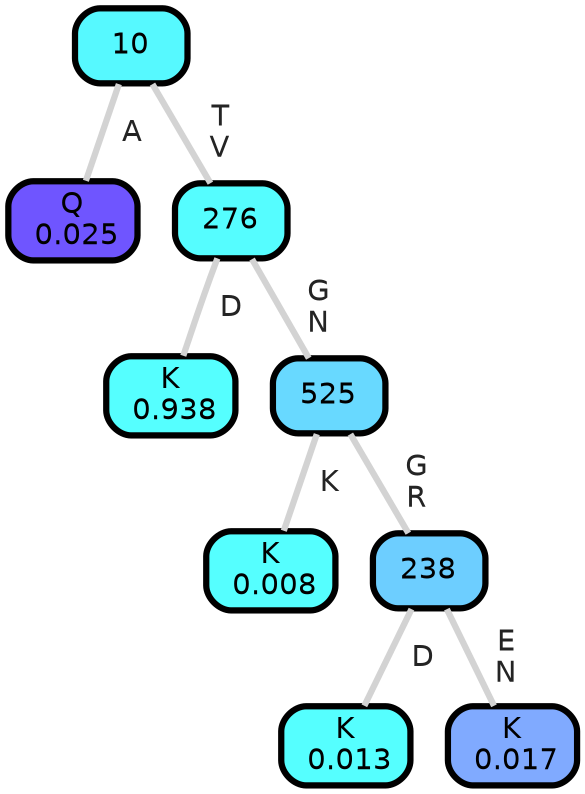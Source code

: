 graph Tree {
node [shape=box, style="filled, rounded",color="black",penwidth="3",fontcolor="black",                 fontname=helvetica] ;
graph [ranksep="0 equally", splines=straight,                 bgcolor=transparent, dpi=200] ;
edge [fontname=helvetica, fontweight=bold,fontcolor=grey14,color=lightgray] ;
0 [label="Q
 0.025", fillcolor="#6f55ff"] ;
1 [label="10", fillcolor="#56f9ff"] ;
2 [label="K
 0.938", fillcolor="#55ffff"] ;
3 [label="276", fillcolor="#55fdff"] ;
4 [label="K
 0.008", fillcolor="#55ffff"] ;
5 [label="525", fillcolor="#68d9ff"] ;
6 [label="K
 0.013", fillcolor="#55ffff"] ;
7 [label="238", fillcolor="#6dceff"] ;
8 [label="K
 0.017", fillcolor="#80aaff"] ;
1 -- 0 [label=" A",penwidth=3] ;
1 -- 3 [label=" T\n V",penwidth=3] ;
3 -- 2 [label=" D",penwidth=3] ;
3 -- 5 [label=" G\n N",penwidth=3] ;
5 -- 4 [label=" K",penwidth=3] ;
5 -- 7 [label=" G\n R",penwidth=3] ;
7 -- 6 [label=" D",penwidth=3] ;
7 -- 8 [label=" E\n N",penwidth=3] ;
{rank = same;}}
